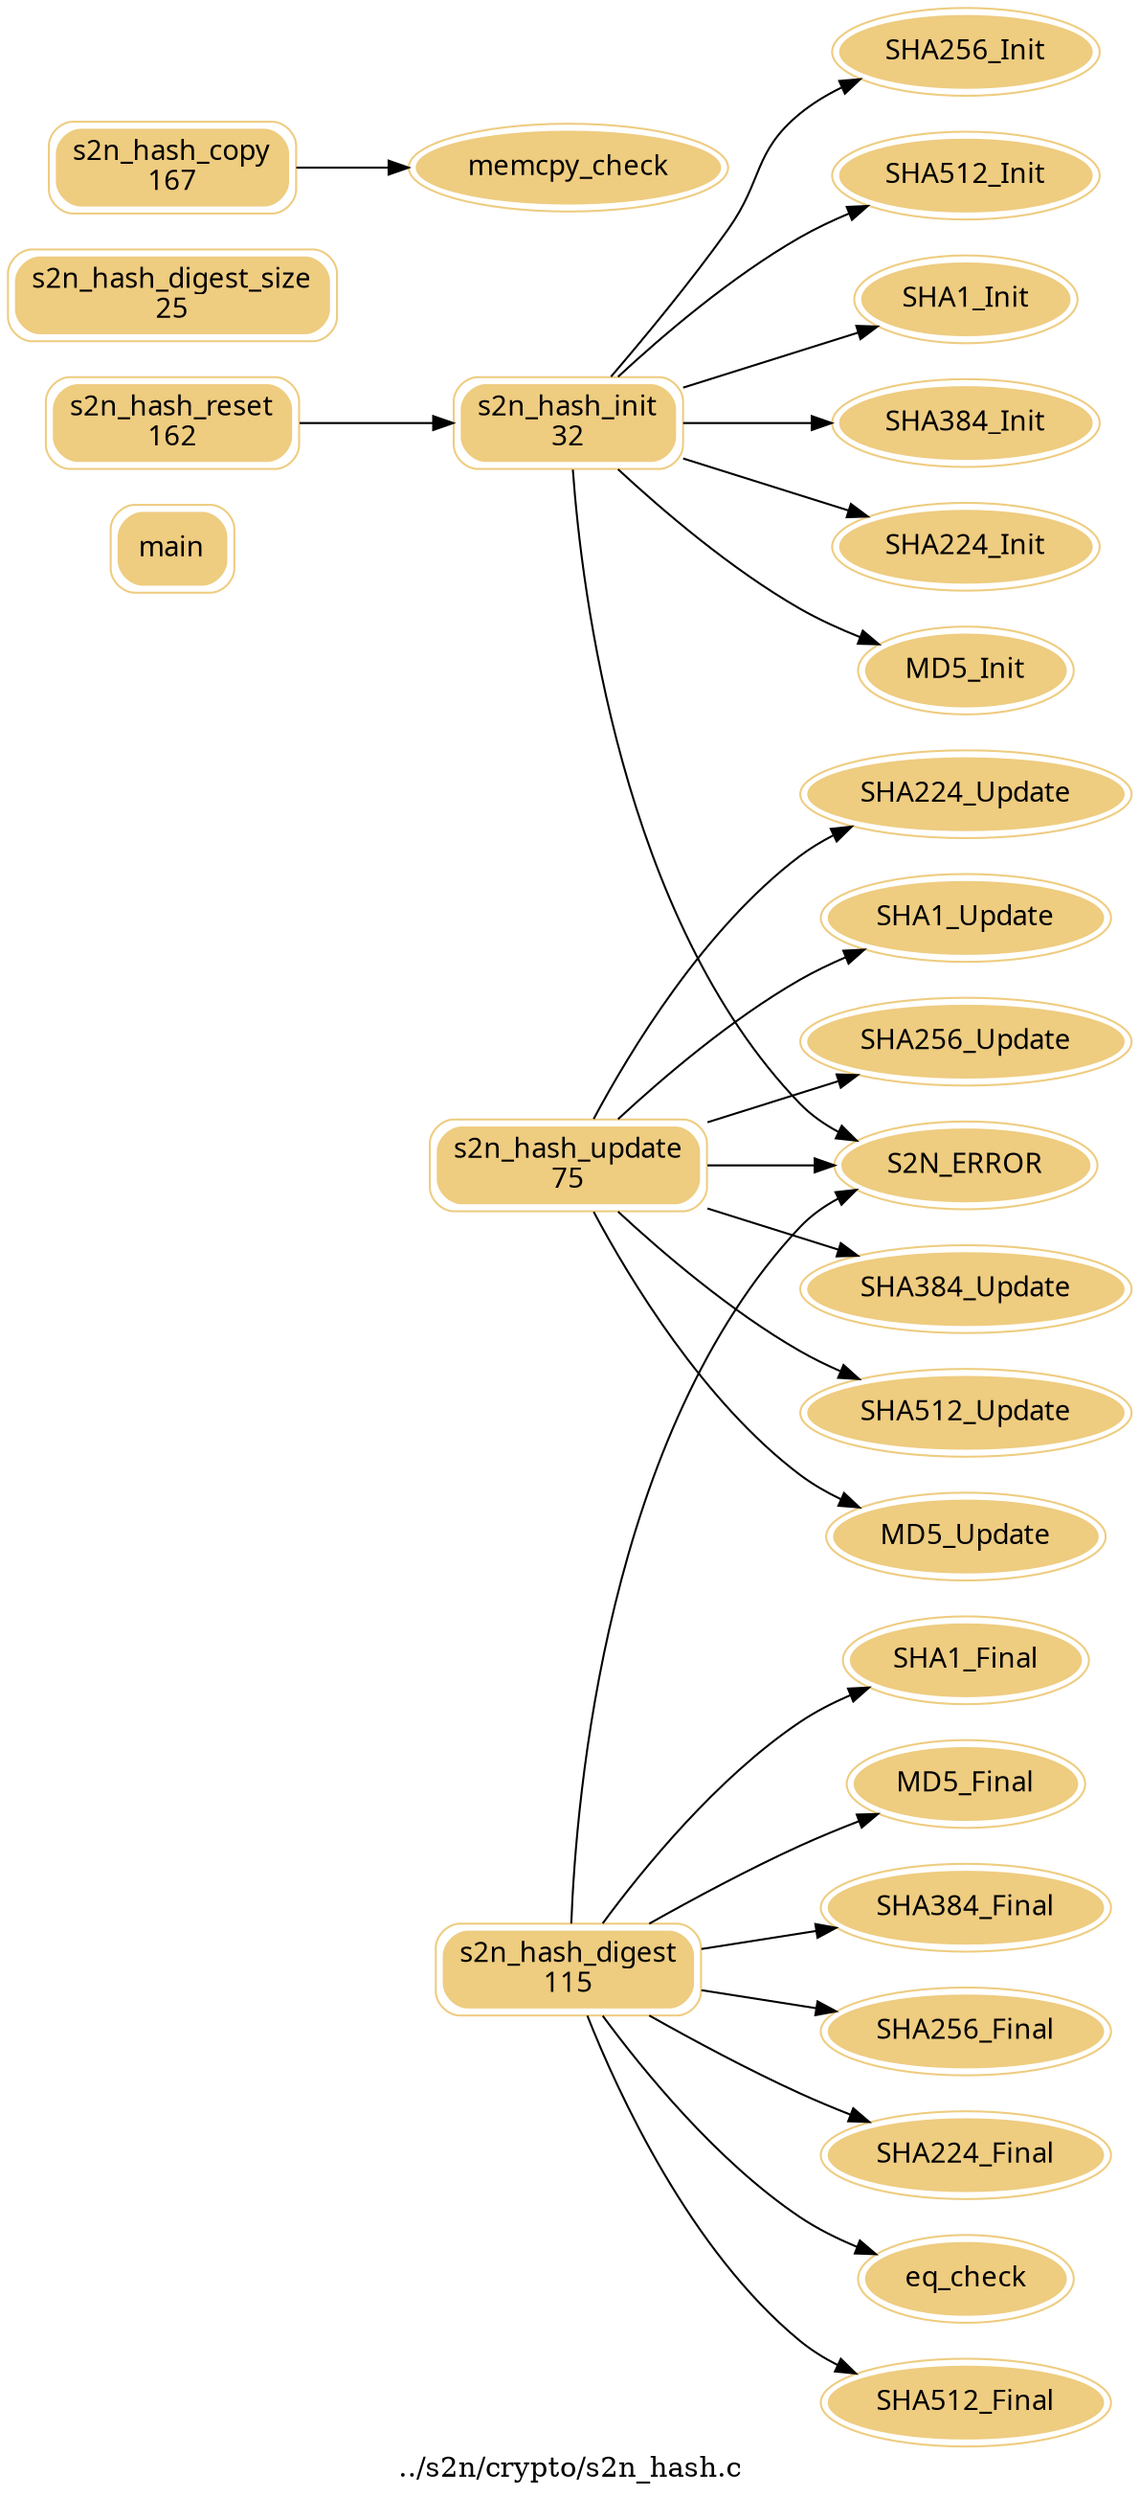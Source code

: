 digraph G {
node [peripheries=2 style="filled,rounded" fontname="Vera Sans Mono" color="#eecc80"];
rankdir=LR;
label="../s2n/crypto/s2n_hash.c"
main [shape=box];
SHA256_Init[label="SHA256_Init" color="#eecc80" shape=ellipse];

SHA224_Final[label="SHA224_Final" color="#eecc80" shape=ellipse];

s2n_hash_digest_size[label="s2n_hash_digest_size\n25" color="#eecc80" shape=box];

eq_check[label="eq_check" color="#eecc80" shape=ellipse];

SHA512_Final[label="SHA512_Final" color="#eecc80" shape=ellipse];

SHA1_Final[label="SHA1_Final" color="#eecc80" shape=ellipse];

s2n_hash_update[label="s2n_hash_update\n75" color="#eecc80" shape=box];

s2n_hash_digest[label="s2n_hash_digest\n115" color="#eecc80" shape=box];

s2n_hash_init[label="s2n_hash_init\n32" color="#eecc80" shape=box];

SHA512_Update[label="SHA512_Update" color="#eecc80" shape=ellipse];

SHA512_Init[label="SHA512_Init" color="#eecc80" shape=ellipse];

SHA1_Init[label="SHA1_Init" color="#eecc80" shape=ellipse];

MD5_Final[label="MD5_Final" color="#eecc80" shape=ellipse];

MD5_Update[label="MD5_Update" color="#eecc80" shape=ellipse];

SHA224_Update[label="SHA224_Update" color="#eecc80" shape=ellipse];

SHA384_Final[label="SHA384_Final" color="#eecc80" shape=ellipse];

s2n_hash_reset[label="s2n_hash_reset\n162" color="#eecc80" shape=box];

S2N_ERROR[label="S2N_ERROR" color="#eecc80" shape=ellipse];

memcpy_check[label="memcpy_check" color="#eecc80" shape=ellipse];

SHA1_Update[label="SHA1_Update" color="#eecc80" shape=ellipse];

SHA384_Init[label="SHA384_Init" color="#eecc80" shape=ellipse];

SHA256_Final[label="SHA256_Final" color="#eecc80" shape=ellipse];

SHA256_Update[label="SHA256_Update" color="#eecc80" shape=ellipse];

s2n_hash_copy[label="s2n_hash_copy\n167" color="#eecc80" shape=box];

SHA224_Init[label="SHA224_Init" color="#eecc80" shape=ellipse];

SHA384_Update[label="SHA384_Update" color="#eecc80" shape=ellipse];

MD5_Init[label="MD5_Init" color="#eecc80" shape=ellipse];

edge [color="#000000"];

s2n_hash_update->SHA1_Update
edge [color="#000000"];

s2n_hash_update->MD5_Update
edge [color="#000000"];

s2n_hash_update->SHA512_Update
edge [color="#000000"];

s2n_hash_update->SHA224_Update
edge [color="#000000"];

s2n_hash_update->S2N_ERROR
edge [color="#000000"];

s2n_hash_update->SHA384_Update
edge [color="#000000"];

s2n_hash_update->SHA256_Update
edge [color="#000000"];

s2n_hash_digest->eq_check
edge [color="#000000"];

s2n_hash_digest->MD5_Final
edge [color="#000000"];

s2n_hash_digest->SHA224_Final
edge [color="#000000"];

s2n_hash_digest->SHA256_Final
edge [color="#000000"];

s2n_hash_digest->SHA512_Final
edge [color="#000000"];

s2n_hash_digest->SHA1_Final
edge [color="#000000"];

s2n_hash_digest->SHA384_Final
edge [color="#000000"];

s2n_hash_digest->S2N_ERROR
edge [color="#000000"];

s2n_hash_init->SHA512_Init
edge [color="#000000"];

s2n_hash_init->SHA256_Init
edge [color="#000000"];

s2n_hash_init->SHA384_Init
edge [color="#000000"];

s2n_hash_init->SHA224_Init
edge [color="#000000"];

s2n_hash_init->S2N_ERROR
edge [color="#000000"];

s2n_hash_init->MD5_Init
edge [color="#000000"];

s2n_hash_init->SHA1_Init
edge [color="#000000"];

s2n_hash_reset->s2n_hash_init
edge [color="#000000"];

s2n_hash_copy->memcpy_check
}
